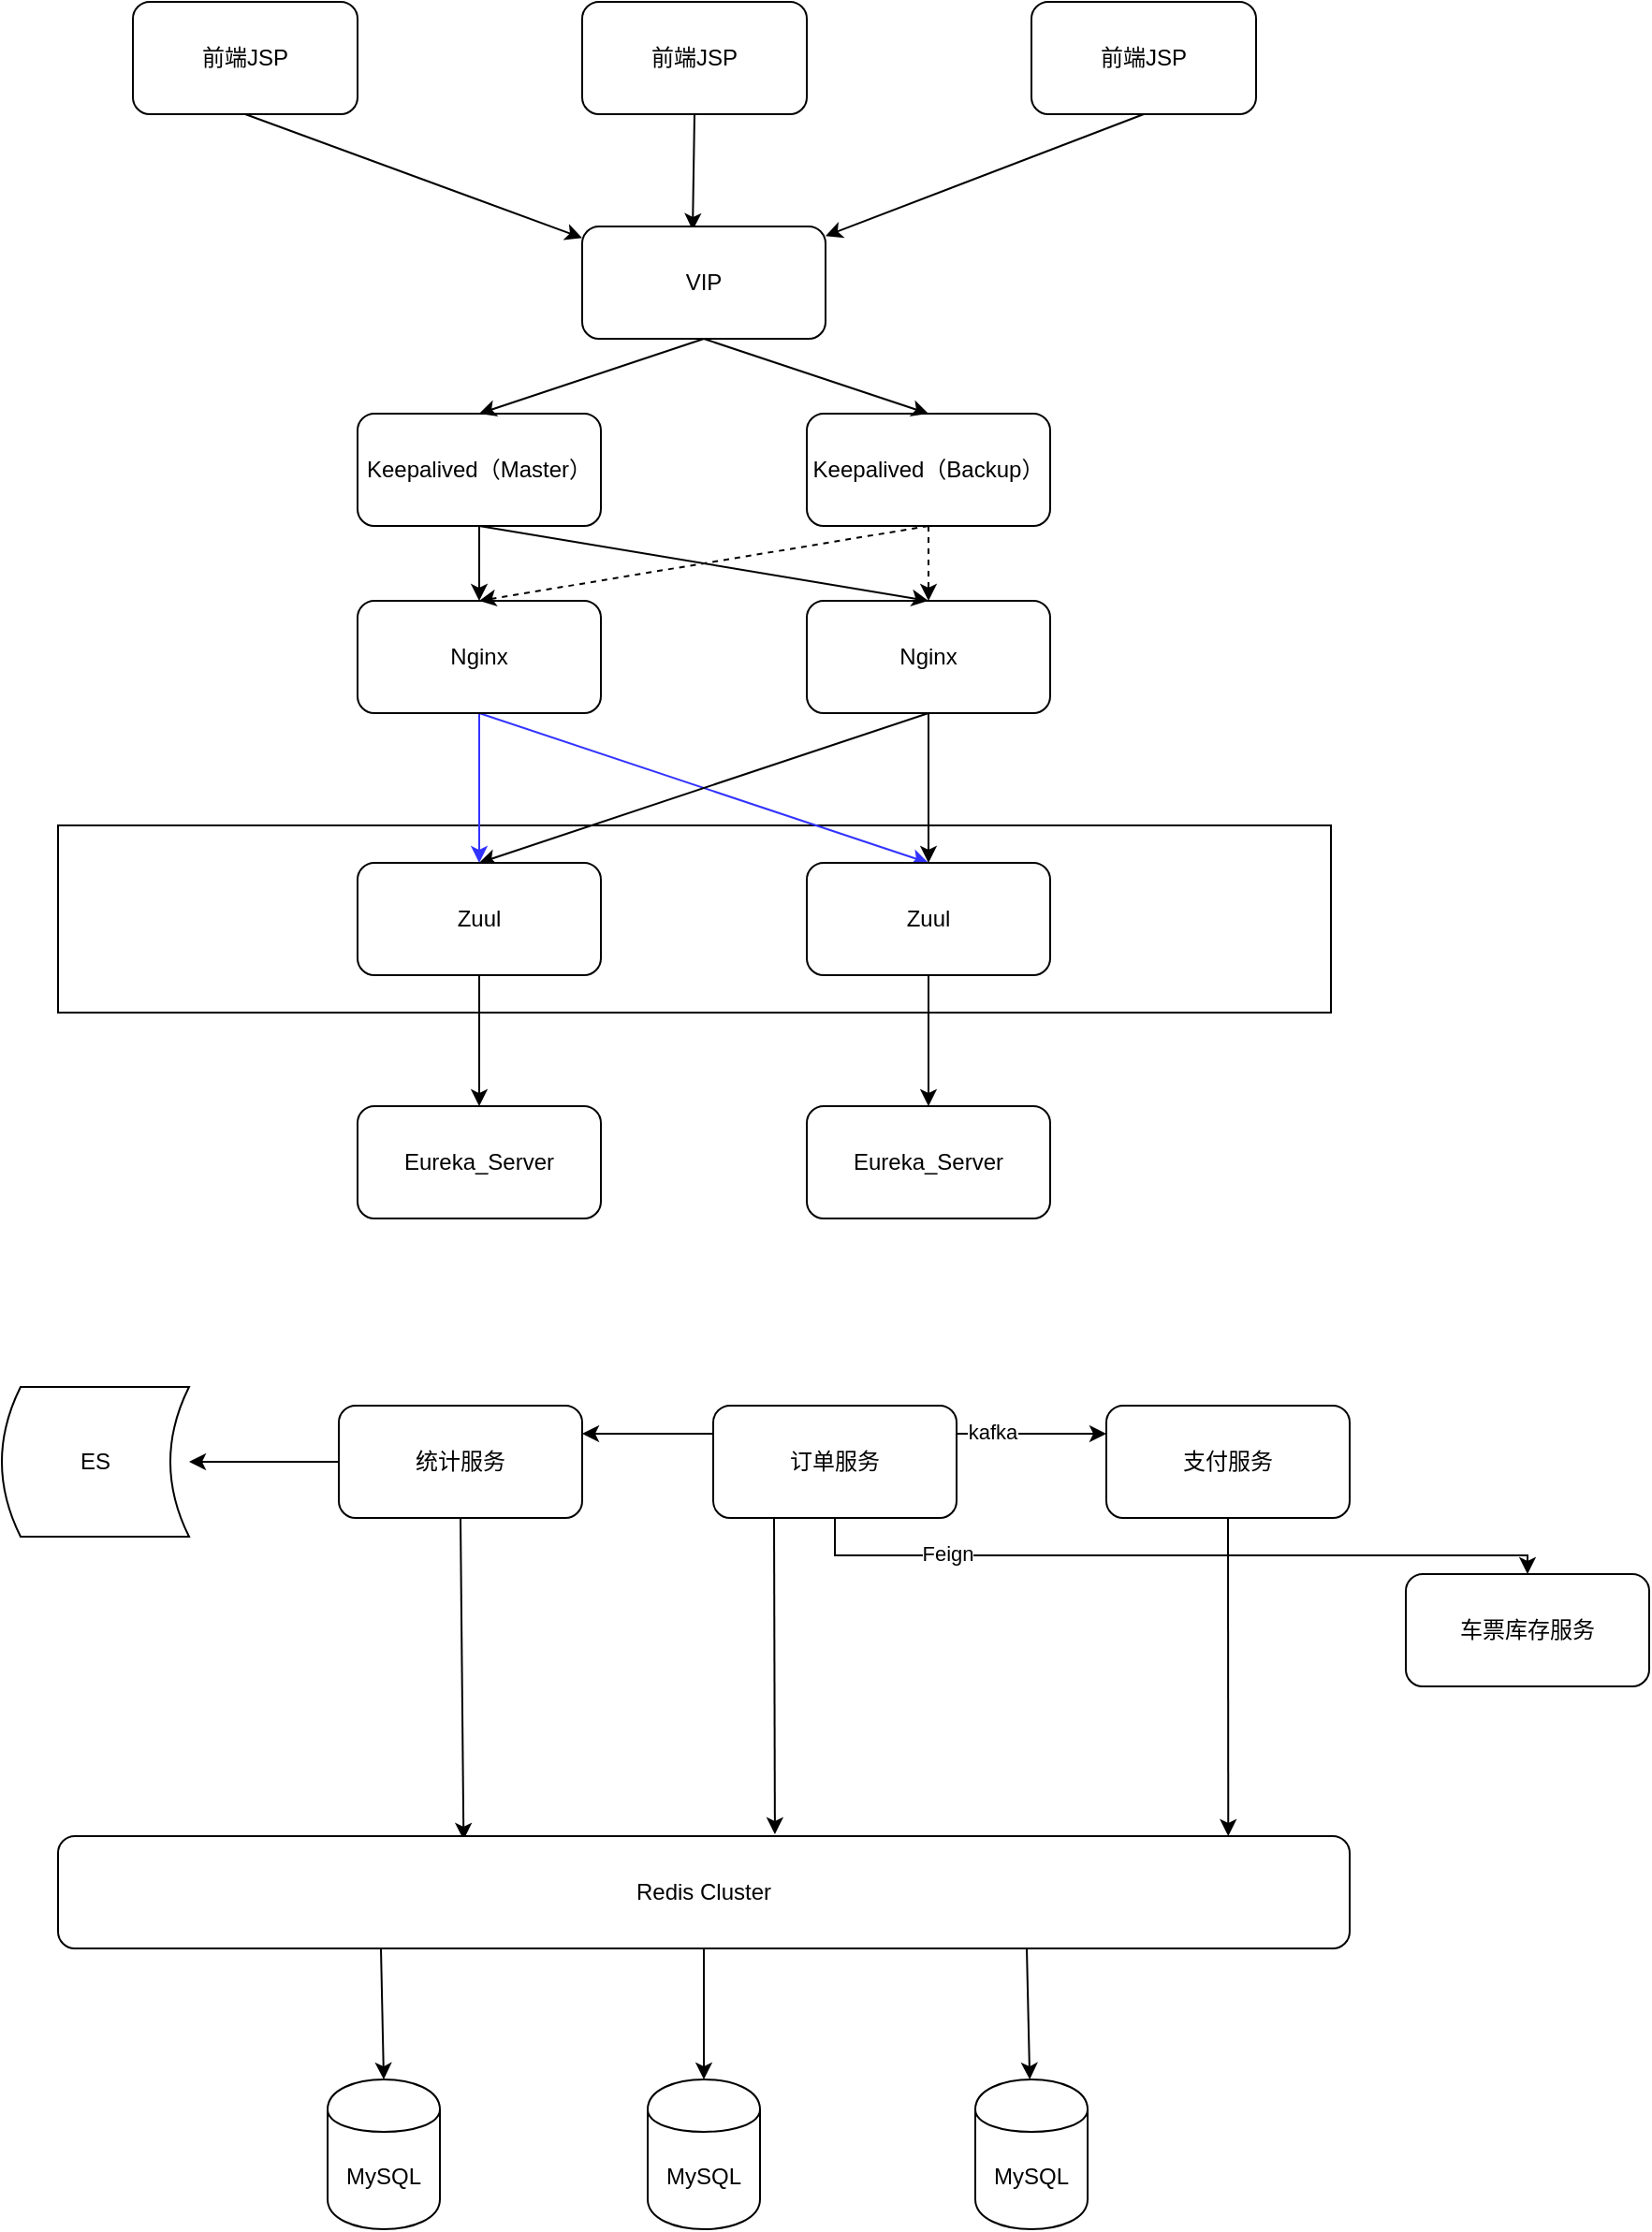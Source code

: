<mxfile version="13.0.1" type="github">
  <diagram id="GGTAP_Dss6p3u6D_uiOW" name="第 1 页">
    <mxGraphModel dx="1515" dy="654" grid="1" gridSize="10" guides="1" tooltips="1" connect="1" arrows="1" fold="1" page="1" pageScale="1" pageWidth="4681" pageHeight="3300" math="0" shadow="0">
      <root>
        <mxCell id="0" />
        <mxCell id="1" parent="0" />
        <mxCell id="o8Zs_roNA5FvOaUuxSW4-4" value="" style="rounded=0;whiteSpace=wrap;html=1;" vertex="1" parent="1">
          <mxGeometry x="400" y="600" width="680" height="100" as="geometry" />
        </mxCell>
        <mxCell id="dlgCpanpwa_J9QGgFaTf-9" style="rounded=0;orthogonalLoop=1;jettySize=auto;html=1;exitX=0.5;exitY=1;exitDx=0;exitDy=0;" parent="1" source="dlgCpanpwa_J9QGgFaTf-1" target="dlgCpanpwa_J9QGgFaTf-8" edge="1">
          <mxGeometry relative="1" as="geometry" />
        </mxCell>
        <mxCell id="dlgCpanpwa_J9QGgFaTf-1" value="前端JSP" style="rounded=1;whiteSpace=wrap;html=1;" parent="1" vertex="1">
          <mxGeometry x="440" y="160" width="120" height="60" as="geometry" />
        </mxCell>
        <mxCell id="dlgCpanpwa_J9QGgFaTf-10" style="edgeStyle=none;rounded=0;orthogonalLoop=1;jettySize=auto;html=1;exitX=0.5;exitY=1;exitDx=0;exitDy=0;entryX=0.454;entryY=0.033;entryDx=0;entryDy=0;entryPerimeter=0;" parent="1" source="dlgCpanpwa_J9QGgFaTf-2" target="dlgCpanpwa_J9QGgFaTf-8" edge="1">
          <mxGeometry relative="1" as="geometry" />
        </mxCell>
        <mxCell id="dlgCpanpwa_J9QGgFaTf-2" value="前端JSP" style="rounded=1;whiteSpace=wrap;html=1;" parent="1" vertex="1">
          <mxGeometry x="680" y="160" width="120" height="60" as="geometry" />
        </mxCell>
        <mxCell id="dlgCpanpwa_J9QGgFaTf-11" style="edgeStyle=none;rounded=0;orthogonalLoop=1;jettySize=auto;html=1;exitX=0.5;exitY=1;exitDx=0;exitDy=0;" parent="1" source="dlgCpanpwa_J9QGgFaTf-3" target="dlgCpanpwa_J9QGgFaTf-8" edge="1">
          <mxGeometry relative="1" as="geometry" />
        </mxCell>
        <mxCell id="dlgCpanpwa_J9QGgFaTf-3" value="前端JSP" style="rounded=1;whiteSpace=wrap;html=1;" parent="1" vertex="1">
          <mxGeometry x="920" y="160" width="120" height="60" as="geometry" />
        </mxCell>
        <mxCell id="o8Zs_roNA5FvOaUuxSW4-7" style="edgeStyle=none;rounded=0;orthogonalLoop=1;jettySize=auto;html=1;exitX=0.5;exitY=1;exitDx=0;exitDy=0;entryX=0.5;entryY=0;entryDx=0;entryDy=0;strokeColor=#3333FF;" edge="1" parent="1" source="dlgCpanpwa_J9QGgFaTf-4" target="o8Zs_roNA5FvOaUuxSW4-1">
          <mxGeometry relative="1" as="geometry" />
        </mxCell>
        <mxCell id="o8Zs_roNA5FvOaUuxSW4-8" style="edgeStyle=none;rounded=0;orthogonalLoop=1;jettySize=auto;html=1;exitX=0.5;exitY=1;exitDx=0;exitDy=0;entryX=0.5;entryY=0;entryDx=0;entryDy=0;strokeColor=#3333FF;" edge="1" parent="1" source="dlgCpanpwa_J9QGgFaTf-4" target="o8Zs_roNA5FvOaUuxSW4-3">
          <mxGeometry relative="1" as="geometry" />
        </mxCell>
        <mxCell id="dlgCpanpwa_J9QGgFaTf-4" value="Nginx" style="rounded=1;whiteSpace=wrap;html=1;" parent="1" vertex="1">
          <mxGeometry x="560" y="480" width="130" height="60" as="geometry" />
        </mxCell>
        <mxCell id="o8Zs_roNA5FvOaUuxSW4-10" style="edgeStyle=none;rounded=0;orthogonalLoop=1;jettySize=auto;html=1;exitX=0.5;exitY=1;exitDx=0;exitDy=0;entryX=0.5;entryY=0;entryDx=0;entryDy=0;" edge="1" parent="1" source="dlgCpanpwa_J9QGgFaTf-5" target="o8Zs_roNA5FvOaUuxSW4-1">
          <mxGeometry relative="1" as="geometry" />
        </mxCell>
        <mxCell id="o8Zs_roNA5FvOaUuxSW4-12" style="edgeStyle=none;rounded=0;orthogonalLoop=1;jettySize=auto;html=1;exitX=0.5;exitY=1;exitDx=0;exitDy=0;entryX=0.5;entryY=0;entryDx=0;entryDy=0;" edge="1" parent="1" source="dlgCpanpwa_J9QGgFaTf-5" target="o8Zs_roNA5FvOaUuxSW4-3">
          <mxGeometry relative="1" as="geometry" />
        </mxCell>
        <mxCell id="dlgCpanpwa_J9QGgFaTf-5" value="Nginx" style="rounded=1;whiteSpace=wrap;html=1;" parent="1" vertex="1">
          <mxGeometry x="800" y="480" width="130" height="60" as="geometry" />
        </mxCell>
        <mxCell id="dlgCpanpwa_J9QGgFaTf-14" style="edgeStyle=none;rounded=0;orthogonalLoop=1;jettySize=auto;html=1;exitX=0.5;exitY=1;exitDx=0;exitDy=0;" parent="1" source="dlgCpanpwa_J9QGgFaTf-6" target="dlgCpanpwa_J9QGgFaTf-4" edge="1">
          <mxGeometry relative="1" as="geometry" />
        </mxCell>
        <mxCell id="dlgCpanpwa_J9QGgFaTf-16" style="edgeStyle=none;rounded=0;orthogonalLoop=1;jettySize=auto;html=1;exitX=0.5;exitY=1;exitDx=0;exitDy=0;entryX=0.5;entryY=0;entryDx=0;entryDy=0;" parent="1" source="dlgCpanpwa_J9QGgFaTf-6" target="dlgCpanpwa_J9QGgFaTf-5" edge="1">
          <mxGeometry relative="1" as="geometry" />
        </mxCell>
        <mxCell id="dlgCpanpwa_J9QGgFaTf-6" value="Keepalived（Master）" style="rounded=1;whiteSpace=wrap;html=1;" parent="1" vertex="1">
          <mxGeometry x="560" y="380" width="130" height="60" as="geometry" />
        </mxCell>
        <mxCell id="dlgCpanpwa_J9QGgFaTf-15" style="edgeStyle=none;rounded=0;orthogonalLoop=1;jettySize=auto;html=1;exitX=0.5;exitY=1;exitDx=0;exitDy=0;entryX=0.5;entryY=0;entryDx=0;entryDy=0;dashed=1;" parent="1" source="dlgCpanpwa_J9QGgFaTf-7" target="dlgCpanpwa_J9QGgFaTf-5" edge="1">
          <mxGeometry relative="1" as="geometry" />
        </mxCell>
        <mxCell id="dlgCpanpwa_J9QGgFaTf-17" style="edgeStyle=none;rounded=0;orthogonalLoop=1;jettySize=auto;html=1;exitX=0.5;exitY=1;exitDx=0;exitDy=0;entryX=0.5;entryY=0;entryDx=0;entryDy=0;dashed=1;" parent="1" source="dlgCpanpwa_J9QGgFaTf-7" target="dlgCpanpwa_J9QGgFaTf-4" edge="1">
          <mxGeometry relative="1" as="geometry" />
        </mxCell>
        <mxCell id="dlgCpanpwa_J9QGgFaTf-7" value="Keepalived（Backup）" style="rounded=1;whiteSpace=wrap;html=1;" parent="1" vertex="1">
          <mxGeometry x="800" y="380" width="130" height="60" as="geometry" />
        </mxCell>
        <mxCell id="dlgCpanpwa_J9QGgFaTf-12" style="edgeStyle=none;rounded=0;orthogonalLoop=1;jettySize=auto;html=1;exitX=0.5;exitY=1;exitDx=0;exitDy=0;entryX=0.5;entryY=0;entryDx=0;entryDy=0;" parent="1" source="dlgCpanpwa_J9QGgFaTf-8" target="dlgCpanpwa_J9QGgFaTf-6" edge="1">
          <mxGeometry relative="1" as="geometry" />
        </mxCell>
        <mxCell id="dlgCpanpwa_J9QGgFaTf-13" style="edgeStyle=none;rounded=0;orthogonalLoop=1;jettySize=auto;html=1;exitX=0.5;exitY=1;exitDx=0;exitDy=0;entryX=0.5;entryY=0;entryDx=0;entryDy=0;" parent="1" source="dlgCpanpwa_J9QGgFaTf-8" target="dlgCpanpwa_J9QGgFaTf-7" edge="1">
          <mxGeometry relative="1" as="geometry" />
        </mxCell>
        <mxCell id="dlgCpanpwa_J9QGgFaTf-8" value="VIP" style="rounded=1;whiteSpace=wrap;html=1;" parent="1" vertex="1">
          <mxGeometry x="680" y="280" width="130" height="60" as="geometry" />
        </mxCell>
        <mxCell id="o8Zs_roNA5FvOaUuxSW4-18" style="edgeStyle=none;rounded=0;orthogonalLoop=1;jettySize=auto;html=1;exitX=0.5;exitY=1;exitDx=0;exitDy=0;entryX=0.5;entryY=0;entryDx=0;entryDy=0;strokeColor=#000000;" edge="1" parent="1" source="o8Zs_roNA5FvOaUuxSW4-1" target="o8Zs_roNA5FvOaUuxSW4-14">
          <mxGeometry relative="1" as="geometry" />
        </mxCell>
        <mxCell id="o8Zs_roNA5FvOaUuxSW4-1" value="Zuul" style="rounded=1;whiteSpace=wrap;html=1;" vertex="1" parent="1">
          <mxGeometry x="800" y="620" width="130" height="60" as="geometry" />
        </mxCell>
        <mxCell id="o8Zs_roNA5FvOaUuxSW4-16" style="edgeStyle=none;rounded=0;orthogonalLoop=1;jettySize=auto;html=1;exitX=0.5;exitY=1;exitDx=0;exitDy=0;entryX=0.5;entryY=0;entryDx=0;entryDy=0;strokeColor=#000000;" edge="1" parent="1" source="o8Zs_roNA5FvOaUuxSW4-3" target="o8Zs_roNA5FvOaUuxSW4-13">
          <mxGeometry relative="1" as="geometry" />
        </mxCell>
        <mxCell id="o8Zs_roNA5FvOaUuxSW4-3" value="Zuul" style="rounded=1;whiteSpace=wrap;html=1;" vertex="1" parent="1">
          <mxGeometry x="560" y="620" width="130" height="60" as="geometry" />
        </mxCell>
        <mxCell id="o8Zs_roNA5FvOaUuxSW4-13" value="Eureka_Server" style="rounded=1;whiteSpace=wrap;html=1;" vertex="1" parent="1">
          <mxGeometry x="560" y="750" width="130" height="60" as="geometry" />
        </mxCell>
        <mxCell id="o8Zs_roNA5FvOaUuxSW4-14" value="Eureka_Server" style="rounded=1;whiteSpace=wrap;html=1;" vertex="1" parent="1">
          <mxGeometry x="800" y="750" width="130" height="60" as="geometry" />
        </mxCell>
        <mxCell id="o8Zs_roNA5FvOaUuxSW4-26" style="edgeStyle=none;rounded=0;orthogonalLoop=1;jettySize=auto;html=1;exitX=1;exitY=0.25;exitDx=0;exitDy=0;entryX=0;entryY=0.25;entryDx=0;entryDy=0;strokeColor=#000000;" edge="1" parent="1" source="o8Zs_roNA5FvOaUuxSW4-20" target="o8Zs_roNA5FvOaUuxSW4-22">
          <mxGeometry relative="1" as="geometry" />
        </mxCell>
        <mxCell id="o8Zs_roNA5FvOaUuxSW4-27" value="kafka" style="edgeLabel;html=1;align=center;verticalAlign=middle;resizable=0;points=[];" vertex="1" connectable="0" parent="o8Zs_roNA5FvOaUuxSW4-26">
          <mxGeometry x="-0.533" y="1" relative="1" as="geometry">
            <mxPoint as="offset" />
          </mxGeometry>
        </mxCell>
        <mxCell id="o8Zs_roNA5FvOaUuxSW4-28" style="edgeStyle=orthogonalEdgeStyle;rounded=0;orthogonalLoop=1;jettySize=auto;html=1;exitX=0.5;exitY=1;exitDx=0;exitDy=0;entryX=0.5;entryY=0;entryDx=0;entryDy=0;strokeColor=#000000;" edge="1" parent="1" source="o8Zs_roNA5FvOaUuxSW4-20" target="o8Zs_roNA5FvOaUuxSW4-21">
          <mxGeometry relative="1" as="geometry">
            <Array as="points">
              <mxPoint x="815" y="990" />
              <mxPoint x="1185" y="990" />
            </Array>
          </mxGeometry>
        </mxCell>
        <mxCell id="o8Zs_roNA5FvOaUuxSW4-29" value="Feign" style="edgeLabel;html=1;align=center;verticalAlign=middle;resizable=0;points=[];" vertex="1" connectable="0" parent="o8Zs_roNA5FvOaUuxSW4-28">
          <mxGeometry x="-0.6" y="1" relative="1" as="geometry">
            <mxPoint as="offset" />
          </mxGeometry>
        </mxCell>
        <mxCell id="o8Zs_roNA5FvOaUuxSW4-30" style="edgeStyle=none;rounded=0;orthogonalLoop=1;jettySize=auto;html=1;exitX=0;exitY=0.25;exitDx=0;exitDy=0;entryX=1;entryY=0.25;entryDx=0;entryDy=0;strokeColor=#000000;" edge="1" parent="1" source="o8Zs_roNA5FvOaUuxSW4-20" target="o8Zs_roNA5FvOaUuxSW4-23">
          <mxGeometry relative="1" as="geometry" />
        </mxCell>
        <mxCell id="o8Zs_roNA5FvOaUuxSW4-36" style="rounded=0;orthogonalLoop=1;jettySize=auto;html=1;exitX=0.25;exitY=1;exitDx=0;exitDy=0;strokeColor=#000000;entryX=0.555;entryY=-0.017;entryDx=0;entryDy=0;entryPerimeter=0;" edge="1" parent="1" source="o8Zs_roNA5FvOaUuxSW4-20" target="o8Zs_roNA5FvOaUuxSW4-33">
          <mxGeometry relative="1" as="geometry" />
        </mxCell>
        <mxCell id="o8Zs_roNA5FvOaUuxSW4-20" value="订单服务" style="rounded=1;whiteSpace=wrap;html=1;" vertex="1" parent="1">
          <mxGeometry x="750" y="910" width="130" height="60" as="geometry" />
        </mxCell>
        <mxCell id="o8Zs_roNA5FvOaUuxSW4-21" value="车票库存服务" style="rounded=1;whiteSpace=wrap;html=1;" vertex="1" parent="1">
          <mxGeometry x="1120" y="1000" width="130" height="60" as="geometry" />
        </mxCell>
        <mxCell id="o8Zs_roNA5FvOaUuxSW4-37" style="edgeStyle=none;rounded=0;orthogonalLoop=1;jettySize=auto;html=1;exitX=0.5;exitY=1;exitDx=0;exitDy=0;entryX=0.906;entryY=0;entryDx=0;entryDy=0;entryPerimeter=0;strokeColor=#000000;" edge="1" parent="1" source="o8Zs_roNA5FvOaUuxSW4-22" target="o8Zs_roNA5FvOaUuxSW4-33">
          <mxGeometry relative="1" as="geometry" />
        </mxCell>
        <mxCell id="o8Zs_roNA5FvOaUuxSW4-22" value="支付服务" style="rounded=1;whiteSpace=wrap;html=1;" vertex="1" parent="1">
          <mxGeometry x="960" y="910" width="130" height="60" as="geometry" />
        </mxCell>
        <mxCell id="o8Zs_roNA5FvOaUuxSW4-32" style="edgeStyle=none;rounded=0;orthogonalLoop=1;jettySize=auto;html=1;exitX=0;exitY=0.5;exitDx=0;exitDy=0;entryX=1;entryY=0.5;entryDx=0;entryDy=0;strokeColor=#000000;" edge="1" parent="1" source="o8Zs_roNA5FvOaUuxSW4-23" target="o8Zs_roNA5FvOaUuxSW4-31">
          <mxGeometry relative="1" as="geometry" />
        </mxCell>
        <mxCell id="o8Zs_roNA5FvOaUuxSW4-34" style="edgeStyle=none;rounded=0;orthogonalLoop=1;jettySize=auto;html=1;exitX=0.5;exitY=1;exitDx=0;exitDy=0;entryX=0.314;entryY=0.033;entryDx=0;entryDy=0;entryPerimeter=0;strokeColor=#000000;" edge="1" parent="1" source="o8Zs_roNA5FvOaUuxSW4-23" target="o8Zs_roNA5FvOaUuxSW4-33">
          <mxGeometry relative="1" as="geometry" />
        </mxCell>
        <mxCell id="o8Zs_roNA5FvOaUuxSW4-23" value="统计服务" style="rounded=1;whiteSpace=wrap;html=1;" vertex="1" parent="1">
          <mxGeometry x="550" y="910" width="130" height="60" as="geometry" />
        </mxCell>
        <mxCell id="o8Zs_roNA5FvOaUuxSW4-31" value="ES" style="shape=dataStorage;whiteSpace=wrap;html=1;" vertex="1" parent="1">
          <mxGeometry x="370" y="900" width="100" height="80" as="geometry" />
        </mxCell>
        <mxCell id="o8Zs_roNA5FvOaUuxSW4-42" style="edgeStyle=none;rounded=0;orthogonalLoop=1;jettySize=auto;html=1;exitX=0.25;exitY=1;exitDx=0;exitDy=0;entryX=0.5;entryY=0;entryDx=0;entryDy=0;strokeColor=#000000;" edge="1" parent="1" source="o8Zs_roNA5FvOaUuxSW4-33" target="o8Zs_roNA5FvOaUuxSW4-38">
          <mxGeometry relative="1" as="geometry" />
        </mxCell>
        <mxCell id="o8Zs_roNA5FvOaUuxSW4-44" style="edgeStyle=none;rounded=0;orthogonalLoop=1;jettySize=auto;html=1;exitX=0.5;exitY=1;exitDx=0;exitDy=0;entryX=0.5;entryY=0;entryDx=0;entryDy=0;strokeColor=#000000;" edge="1" parent="1" source="o8Zs_roNA5FvOaUuxSW4-33" target="o8Zs_roNA5FvOaUuxSW4-39">
          <mxGeometry relative="1" as="geometry" />
        </mxCell>
        <mxCell id="o8Zs_roNA5FvOaUuxSW4-45" style="edgeStyle=none;rounded=0;orthogonalLoop=1;jettySize=auto;html=1;exitX=0.75;exitY=1;exitDx=0;exitDy=0;strokeColor=#000000;" edge="1" parent="1" source="o8Zs_roNA5FvOaUuxSW4-33" target="o8Zs_roNA5FvOaUuxSW4-40">
          <mxGeometry relative="1" as="geometry" />
        </mxCell>
        <mxCell id="o8Zs_roNA5FvOaUuxSW4-33" value="Redis Cluster" style="rounded=1;whiteSpace=wrap;html=1;" vertex="1" parent="1">
          <mxGeometry x="400" y="1140" width="690" height="60" as="geometry" />
        </mxCell>
        <mxCell id="o8Zs_roNA5FvOaUuxSW4-38" value="MySQL" style="shape=cylinder;whiteSpace=wrap;html=1;boundedLbl=1;backgroundOutline=1;" vertex="1" parent="1">
          <mxGeometry x="544" y="1270" width="60" height="80" as="geometry" />
        </mxCell>
        <mxCell id="o8Zs_roNA5FvOaUuxSW4-39" value="MySQL" style="shape=cylinder;whiteSpace=wrap;html=1;boundedLbl=1;backgroundOutline=1;" vertex="1" parent="1">
          <mxGeometry x="715" y="1270" width="60" height="80" as="geometry" />
        </mxCell>
        <mxCell id="o8Zs_roNA5FvOaUuxSW4-40" value="MySQL" style="shape=cylinder;whiteSpace=wrap;html=1;boundedLbl=1;backgroundOutline=1;" vertex="1" parent="1">
          <mxGeometry x="890" y="1270" width="60" height="80" as="geometry" />
        </mxCell>
      </root>
    </mxGraphModel>
  </diagram>
</mxfile>
